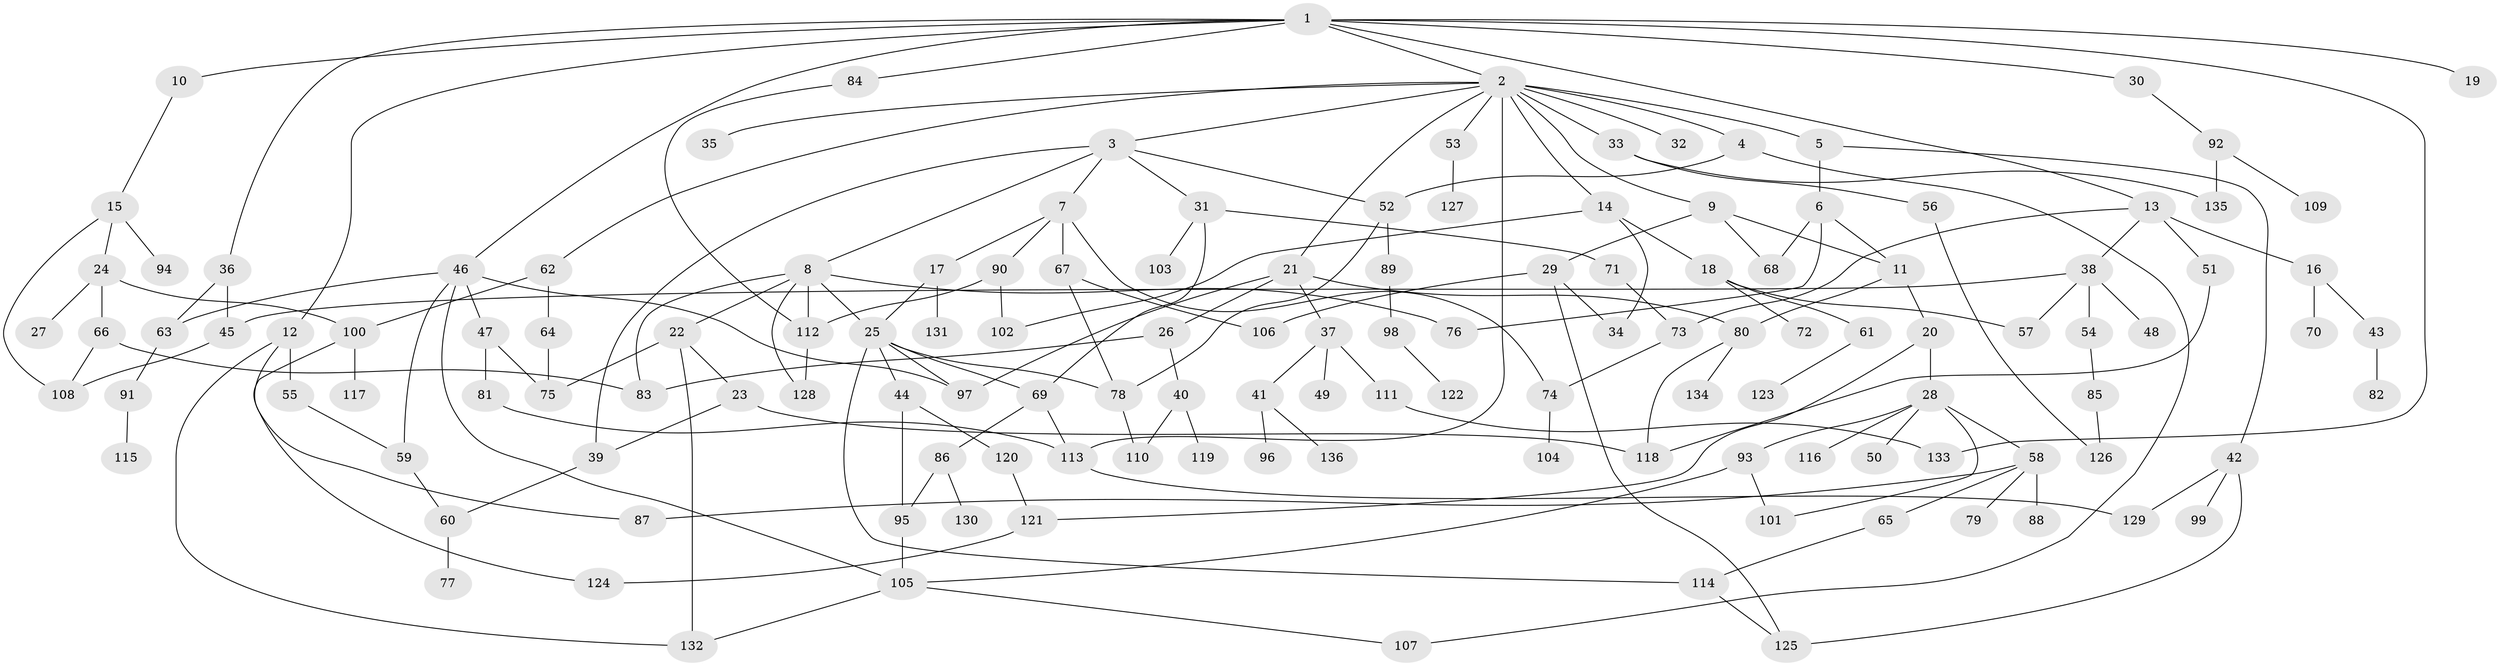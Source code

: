 // Generated by graph-tools (version 1.1) at 2025/01/03/09/25 03:01:03]
// undirected, 136 vertices, 189 edges
graph export_dot {
graph [start="1"]
  node [color=gray90,style=filled];
  1;
  2;
  3;
  4;
  5;
  6;
  7;
  8;
  9;
  10;
  11;
  12;
  13;
  14;
  15;
  16;
  17;
  18;
  19;
  20;
  21;
  22;
  23;
  24;
  25;
  26;
  27;
  28;
  29;
  30;
  31;
  32;
  33;
  34;
  35;
  36;
  37;
  38;
  39;
  40;
  41;
  42;
  43;
  44;
  45;
  46;
  47;
  48;
  49;
  50;
  51;
  52;
  53;
  54;
  55;
  56;
  57;
  58;
  59;
  60;
  61;
  62;
  63;
  64;
  65;
  66;
  67;
  68;
  69;
  70;
  71;
  72;
  73;
  74;
  75;
  76;
  77;
  78;
  79;
  80;
  81;
  82;
  83;
  84;
  85;
  86;
  87;
  88;
  89;
  90;
  91;
  92;
  93;
  94;
  95;
  96;
  97;
  98;
  99;
  100;
  101;
  102;
  103;
  104;
  105;
  106;
  107;
  108;
  109;
  110;
  111;
  112;
  113;
  114;
  115;
  116;
  117;
  118;
  119;
  120;
  121;
  122;
  123;
  124;
  125;
  126;
  127;
  128;
  129;
  130;
  131;
  132;
  133;
  134;
  135;
  136;
  1 -- 2;
  1 -- 10;
  1 -- 12;
  1 -- 13;
  1 -- 19;
  1 -- 30;
  1 -- 36;
  1 -- 46;
  1 -- 84;
  1 -- 133;
  2 -- 3;
  2 -- 4;
  2 -- 5;
  2 -- 9;
  2 -- 14;
  2 -- 21;
  2 -- 32;
  2 -- 33;
  2 -- 35;
  2 -- 53;
  2 -- 62;
  2 -- 113;
  3 -- 7;
  3 -- 8;
  3 -- 31;
  3 -- 39;
  3 -- 52;
  4 -- 52;
  4 -- 107;
  5 -- 6;
  5 -- 42;
  6 -- 11;
  6 -- 68;
  6 -- 76;
  7 -- 17;
  7 -- 67;
  7 -- 90;
  7 -- 74;
  8 -- 22;
  8 -- 76;
  8 -- 112;
  8 -- 128;
  8 -- 83;
  8 -- 25;
  9 -- 29;
  9 -- 68;
  9 -- 11;
  10 -- 15;
  11 -- 20;
  11 -- 80;
  12 -- 55;
  12 -- 87;
  12 -- 132;
  13 -- 16;
  13 -- 38;
  13 -- 51;
  13 -- 73;
  14 -- 18;
  14 -- 102;
  14 -- 34;
  15 -- 24;
  15 -- 94;
  15 -- 108;
  16 -- 43;
  16 -- 70;
  17 -- 25;
  17 -- 131;
  18 -- 57;
  18 -- 61;
  18 -- 72;
  20 -- 28;
  20 -- 121;
  21 -- 26;
  21 -- 37;
  21 -- 80;
  21 -- 97;
  22 -- 23;
  22 -- 75;
  22 -- 132;
  23 -- 39;
  23 -- 118;
  24 -- 27;
  24 -- 66;
  24 -- 100;
  25 -- 44;
  25 -- 78;
  25 -- 114;
  25 -- 69;
  25 -- 97;
  26 -- 40;
  26 -- 83;
  28 -- 50;
  28 -- 58;
  28 -- 93;
  28 -- 116;
  28 -- 101;
  29 -- 34;
  29 -- 125;
  29 -- 106;
  30 -- 92;
  31 -- 69;
  31 -- 71;
  31 -- 103;
  33 -- 56;
  33 -- 135;
  36 -- 45;
  36 -- 63;
  37 -- 41;
  37 -- 49;
  37 -- 111;
  38 -- 48;
  38 -- 54;
  38 -- 57;
  38 -- 45;
  39 -- 60;
  40 -- 110;
  40 -- 119;
  41 -- 96;
  41 -- 136;
  42 -- 99;
  42 -- 125;
  42 -- 129;
  43 -- 82;
  44 -- 120;
  44 -- 95;
  45 -- 108;
  46 -- 47;
  46 -- 97;
  46 -- 105;
  46 -- 59;
  46 -- 63;
  47 -- 81;
  47 -- 75;
  51 -- 118;
  52 -- 89;
  52 -- 78;
  53 -- 127;
  54 -- 85;
  55 -- 59;
  56 -- 126;
  58 -- 65;
  58 -- 79;
  58 -- 88;
  58 -- 87;
  59 -- 60;
  60 -- 77;
  61 -- 123;
  62 -- 64;
  62 -- 100;
  63 -- 91;
  64 -- 75;
  65 -- 114;
  66 -- 83;
  66 -- 108;
  67 -- 106;
  67 -- 78;
  69 -- 86;
  69 -- 113;
  71 -- 73;
  73 -- 74;
  74 -- 104;
  78 -- 110;
  80 -- 134;
  80 -- 118;
  81 -- 113;
  84 -- 112;
  85 -- 126;
  86 -- 95;
  86 -- 130;
  89 -- 98;
  90 -- 102;
  90 -- 112;
  91 -- 115;
  92 -- 109;
  92 -- 135;
  93 -- 101;
  93 -- 105;
  95 -- 105;
  98 -- 122;
  100 -- 117;
  100 -- 124;
  105 -- 107;
  105 -- 132;
  111 -- 133;
  112 -- 128;
  113 -- 129;
  114 -- 125;
  120 -- 121;
  121 -- 124;
}
